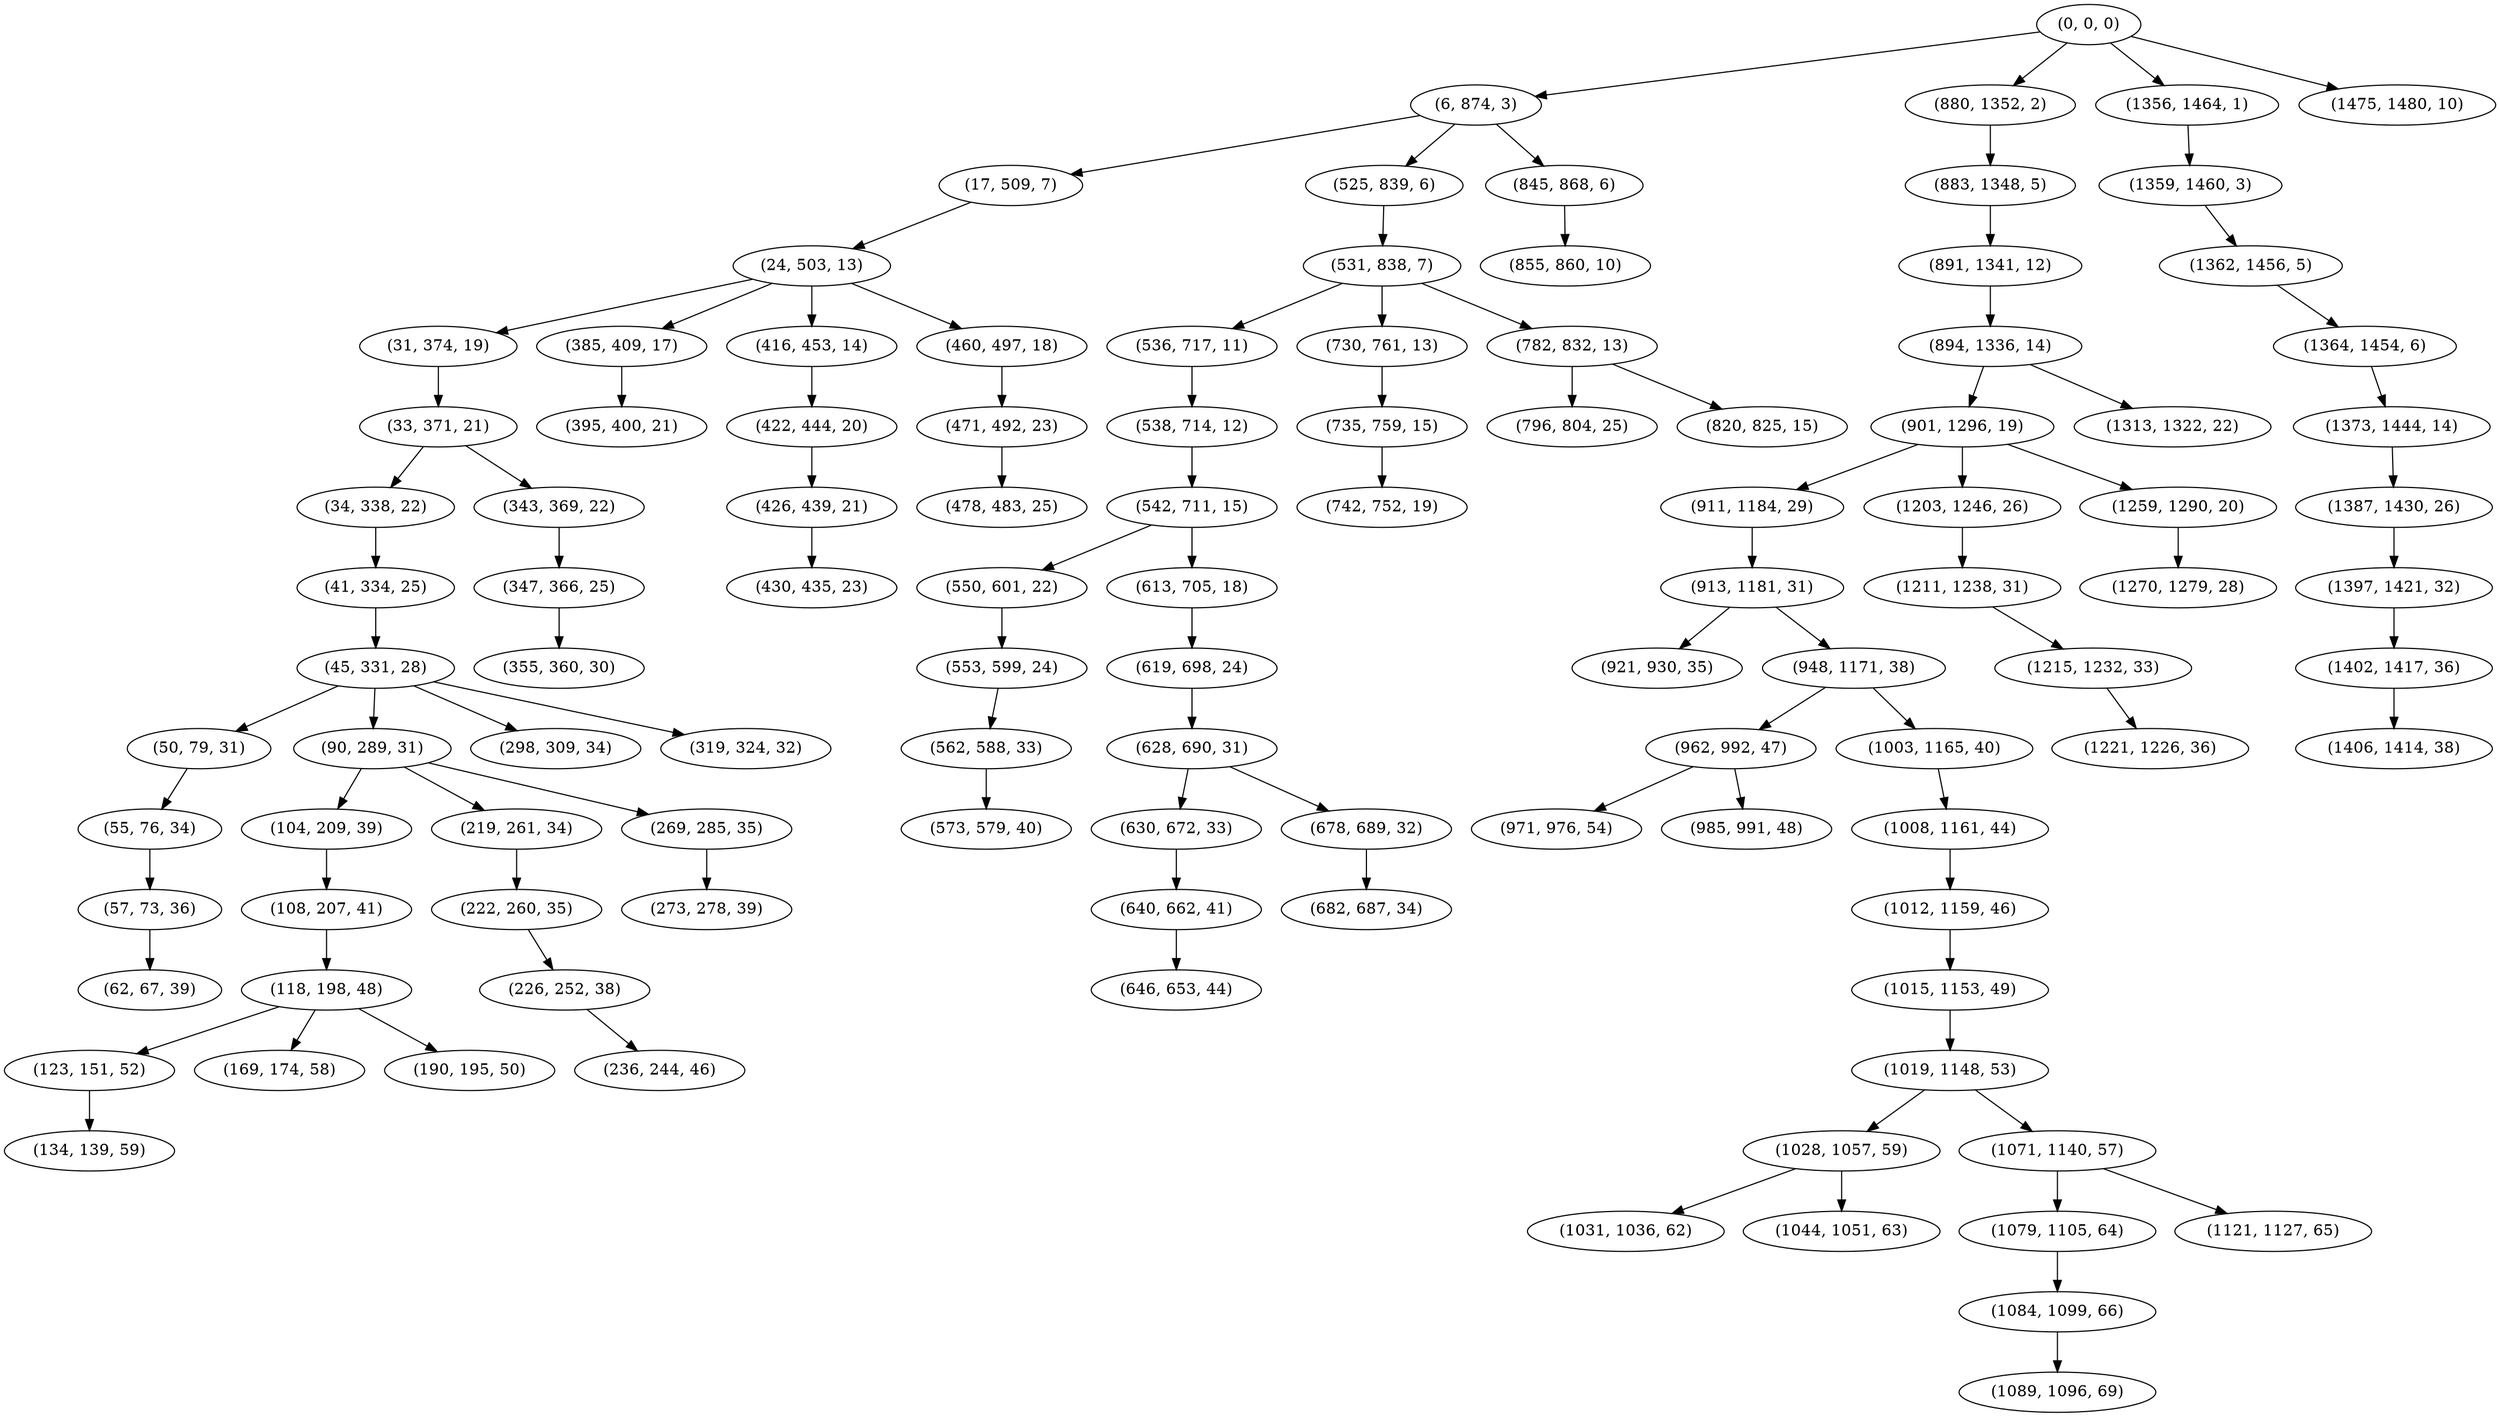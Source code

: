 digraph tree {
    "(0, 0, 0)";
    "(6, 874, 3)";
    "(17, 509, 7)";
    "(24, 503, 13)";
    "(31, 374, 19)";
    "(33, 371, 21)";
    "(34, 338, 22)";
    "(41, 334, 25)";
    "(45, 331, 28)";
    "(50, 79, 31)";
    "(55, 76, 34)";
    "(57, 73, 36)";
    "(62, 67, 39)";
    "(90, 289, 31)";
    "(104, 209, 39)";
    "(108, 207, 41)";
    "(118, 198, 48)";
    "(123, 151, 52)";
    "(134, 139, 59)";
    "(169, 174, 58)";
    "(190, 195, 50)";
    "(219, 261, 34)";
    "(222, 260, 35)";
    "(226, 252, 38)";
    "(236, 244, 46)";
    "(269, 285, 35)";
    "(273, 278, 39)";
    "(298, 309, 34)";
    "(319, 324, 32)";
    "(343, 369, 22)";
    "(347, 366, 25)";
    "(355, 360, 30)";
    "(385, 409, 17)";
    "(395, 400, 21)";
    "(416, 453, 14)";
    "(422, 444, 20)";
    "(426, 439, 21)";
    "(430, 435, 23)";
    "(460, 497, 18)";
    "(471, 492, 23)";
    "(478, 483, 25)";
    "(525, 839, 6)";
    "(531, 838, 7)";
    "(536, 717, 11)";
    "(538, 714, 12)";
    "(542, 711, 15)";
    "(550, 601, 22)";
    "(553, 599, 24)";
    "(562, 588, 33)";
    "(573, 579, 40)";
    "(613, 705, 18)";
    "(619, 698, 24)";
    "(628, 690, 31)";
    "(630, 672, 33)";
    "(640, 662, 41)";
    "(646, 653, 44)";
    "(678, 689, 32)";
    "(682, 687, 34)";
    "(730, 761, 13)";
    "(735, 759, 15)";
    "(742, 752, 19)";
    "(782, 832, 13)";
    "(796, 804, 25)";
    "(820, 825, 15)";
    "(845, 868, 6)";
    "(855, 860, 10)";
    "(880, 1352, 2)";
    "(883, 1348, 5)";
    "(891, 1341, 12)";
    "(894, 1336, 14)";
    "(901, 1296, 19)";
    "(911, 1184, 29)";
    "(913, 1181, 31)";
    "(921, 930, 35)";
    "(948, 1171, 38)";
    "(962, 992, 47)";
    "(971, 976, 54)";
    "(985, 991, 48)";
    "(1003, 1165, 40)";
    "(1008, 1161, 44)";
    "(1012, 1159, 46)";
    "(1015, 1153, 49)";
    "(1019, 1148, 53)";
    "(1028, 1057, 59)";
    "(1031, 1036, 62)";
    "(1044, 1051, 63)";
    "(1071, 1140, 57)";
    "(1079, 1105, 64)";
    "(1084, 1099, 66)";
    "(1089, 1096, 69)";
    "(1121, 1127, 65)";
    "(1203, 1246, 26)";
    "(1211, 1238, 31)";
    "(1215, 1232, 33)";
    "(1221, 1226, 36)";
    "(1259, 1290, 20)";
    "(1270, 1279, 28)";
    "(1313, 1322, 22)";
    "(1356, 1464, 1)";
    "(1359, 1460, 3)";
    "(1362, 1456, 5)";
    "(1364, 1454, 6)";
    "(1373, 1444, 14)";
    "(1387, 1430, 26)";
    "(1397, 1421, 32)";
    "(1402, 1417, 36)";
    "(1406, 1414, 38)";
    "(1475, 1480, 10)";
    "(0, 0, 0)" -> "(6, 874, 3)";
    "(0, 0, 0)" -> "(880, 1352, 2)";
    "(0, 0, 0)" -> "(1356, 1464, 1)";
    "(0, 0, 0)" -> "(1475, 1480, 10)";
    "(6, 874, 3)" -> "(17, 509, 7)";
    "(6, 874, 3)" -> "(525, 839, 6)";
    "(6, 874, 3)" -> "(845, 868, 6)";
    "(17, 509, 7)" -> "(24, 503, 13)";
    "(24, 503, 13)" -> "(31, 374, 19)";
    "(24, 503, 13)" -> "(385, 409, 17)";
    "(24, 503, 13)" -> "(416, 453, 14)";
    "(24, 503, 13)" -> "(460, 497, 18)";
    "(31, 374, 19)" -> "(33, 371, 21)";
    "(33, 371, 21)" -> "(34, 338, 22)";
    "(33, 371, 21)" -> "(343, 369, 22)";
    "(34, 338, 22)" -> "(41, 334, 25)";
    "(41, 334, 25)" -> "(45, 331, 28)";
    "(45, 331, 28)" -> "(50, 79, 31)";
    "(45, 331, 28)" -> "(90, 289, 31)";
    "(45, 331, 28)" -> "(298, 309, 34)";
    "(45, 331, 28)" -> "(319, 324, 32)";
    "(50, 79, 31)" -> "(55, 76, 34)";
    "(55, 76, 34)" -> "(57, 73, 36)";
    "(57, 73, 36)" -> "(62, 67, 39)";
    "(90, 289, 31)" -> "(104, 209, 39)";
    "(90, 289, 31)" -> "(219, 261, 34)";
    "(90, 289, 31)" -> "(269, 285, 35)";
    "(104, 209, 39)" -> "(108, 207, 41)";
    "(108, 207, 41)" -> "(118, 198, 48)";
    "(118, 198, 48)" -> "(123, 151, 52)";
    "(118, 198, 48)" -> "(169, 174, 58)";
    "(118, 198, 48)" -> "(190, 195, 50)";
    "(123, 151, 52)" -> "(134, 139, 59)";
    "(219, 261, 34)" -> "(222, 260, 35)";
    "(222, 260, 35)" -> "(226, 252, 38)";
    "(226, 252, 38)" -> "(236, 244, 46)";
    "(269, 285, 35)" -> "(273, 278, 39)";
    "(343, 369, 22)" -> "(347, 366, 25)";
    "(347, 366, 25)" -> "(355, 360, 30)";
    "(385, 409, 17)" -> "(395, 400, 21)";
    "(416, 453, 14)" -> "(422, 444, 20)";
    "(422, 444, 20)" -> "(426, 439, 21)";
    "(426, 439, 21)" -> "(430, 435, 23)";
    "(460, 497, 18)" -> "(471, 492, 23)";
    "(471, 492, 23)" -> "(478, 483, 25)";
    "(525, 839, 6)" -> "(531, 838, 7)";
    "(531, 838, 7)" -> "(536, 717, 11)";
    "(531, 838, 7)" -> "(730, 761, 13)";
    "(531, 838, 7)" -> "(782, 832, 13)";
    "(536, 717, 11)" -> "(538, 714, 12)";
    "(538, 714, 12)" -> "(542, 711, 15)";
    "(542, 711, 15)" -> "(550, 601, 22)";
    "(542, 711, 15)" -> "(613, 705, 18)";
    "(550, 601, 22)" -> "(553, 599, 24)";
    "(553, 599, 24)" -> "(562, 588, 33)";
    "(562, 588, 33)" -> "(573, 579, 40)";
    "(613, 705, 18)" -> "(619, 698, 24)";
    "(619, 698, 24)" -> "(628, 690, 31)";
    "(628, 690, 31)" -> "(630, 672, 33)";
    "(628, 690, 31)" -> "(678, 689, 32)";
    "(630, 672, 33)" -> "(640, 662, 41)";
    "(640, 662, 41)" -> "(646, 653, 44)";
    "(678, 689, 32)" -> "(682, 687, 34)";
    "(730, 761, 13)" -> "(735, 759, 15)";
    "(735, 759, 15)" -> "(742, 752, 19)";
    "(782, 832, 13)" -> "(796, 804, 25)";
    "(782, 832, 13)" -> "(820, 825, 15)";
    "(845, 868, 6)" -> "(855, 860, 10)";
    "(880, 1352, 2)" -> "(883, 1348, 5)";
    "(883, 1348, 5)" -> "(891, 1341, 12)";
    "(891, 1341, 12)" -> "(894, 1336, 14)";
    "(894, 1336, 14)" -> "(901, 1296, 19)";
    "(894, 1336, 14)" -> "(1313, 1322, 22)";
    "(901, 1296, 19)" -> "(911, 1184, 29)";
    "(901, 1296, 19)" -> "(1203, 1246, 26)";
    "(901, 1296, 19)" -> "(1259, 1290, 20)";
    "(911, 1184, 29)" -> "(913, 1181, 31)";
    "(913, 1181, 31)" -> "(921, 930, 35)";
    "(913, 1181, 31)" -> "(948, 1171, 38)";
    "(948, 1171, 38)" -> "(962, 992, 47)";
    "(948, 1171, 38)" -> "(1003, 1165, 40)";
    "(962, 992, 47)" -> "(971, 976, 54)";
    "(962, 992, 47)" -> "(985, 991, 48)";
    "(1003, 1165, 40)" -> "(1008, 1161, 44)";
    "(1008, 1161, 44)" -> "(1012, 1159, 46)";
    "(1012, 1159, 46)" -> "(1015, 1153, 49)";
    "(1015, 1153, 49)" -> "(1019, 1148, 53)";
    "(1019, 1148, 53)" -> "(1028, 1057, 59)";
    "(1019, 1148, 53)" -> "(1071, 1140, 57)";
    "(1028, 1057, 59)" -> "(1031, 1036, 62)";
    "(1028, 1057, 59)" -> "(1044, 1051, 63)";
    "(1071, 1140, 57)" -> "(1079, 1105, 64)";
    "(1071, 1140, 57)" -> "(1121, 1127, 65)";
    "(1079, 1105, 64)" -> "(1084, 1099, 66)";
    "(1084, 1099, 66)" -> "(1089, 1096, 69)";
    "(1203, 1246, 26)" -> "(1211, 1238, 31)";
    "(1211, 1238, 31)" -> "(1215, 1232, 33)";
    "(1215, 1232, 33)" -> "(1221, 1226, 36)";
    "(1259, 1290, 20)" -> "(1270, 1279, 28)";
    "(1356, 1464, 1)" -> "(1359, 1460, 3)";
    "(1359, 1460, 3)" -> "(1362, 1456, 5)";
    "(1362, 1456, 5)" -> "(1364, 1454, 6)";
    "(1364, 1454, 6)" -> "(1373, 1444, 14)";
    "(1373, 1444, 14)" -> "(1387, 1430, 26)";
    "(1387, 1430, 26)" -> "(1397, 1421, 32)";
    "(1397, 1421, 32)" -> "(1402, 1417, 36)";
    "(1402, 1417, 36)" -> "(1406, 1414, 38)";
}
